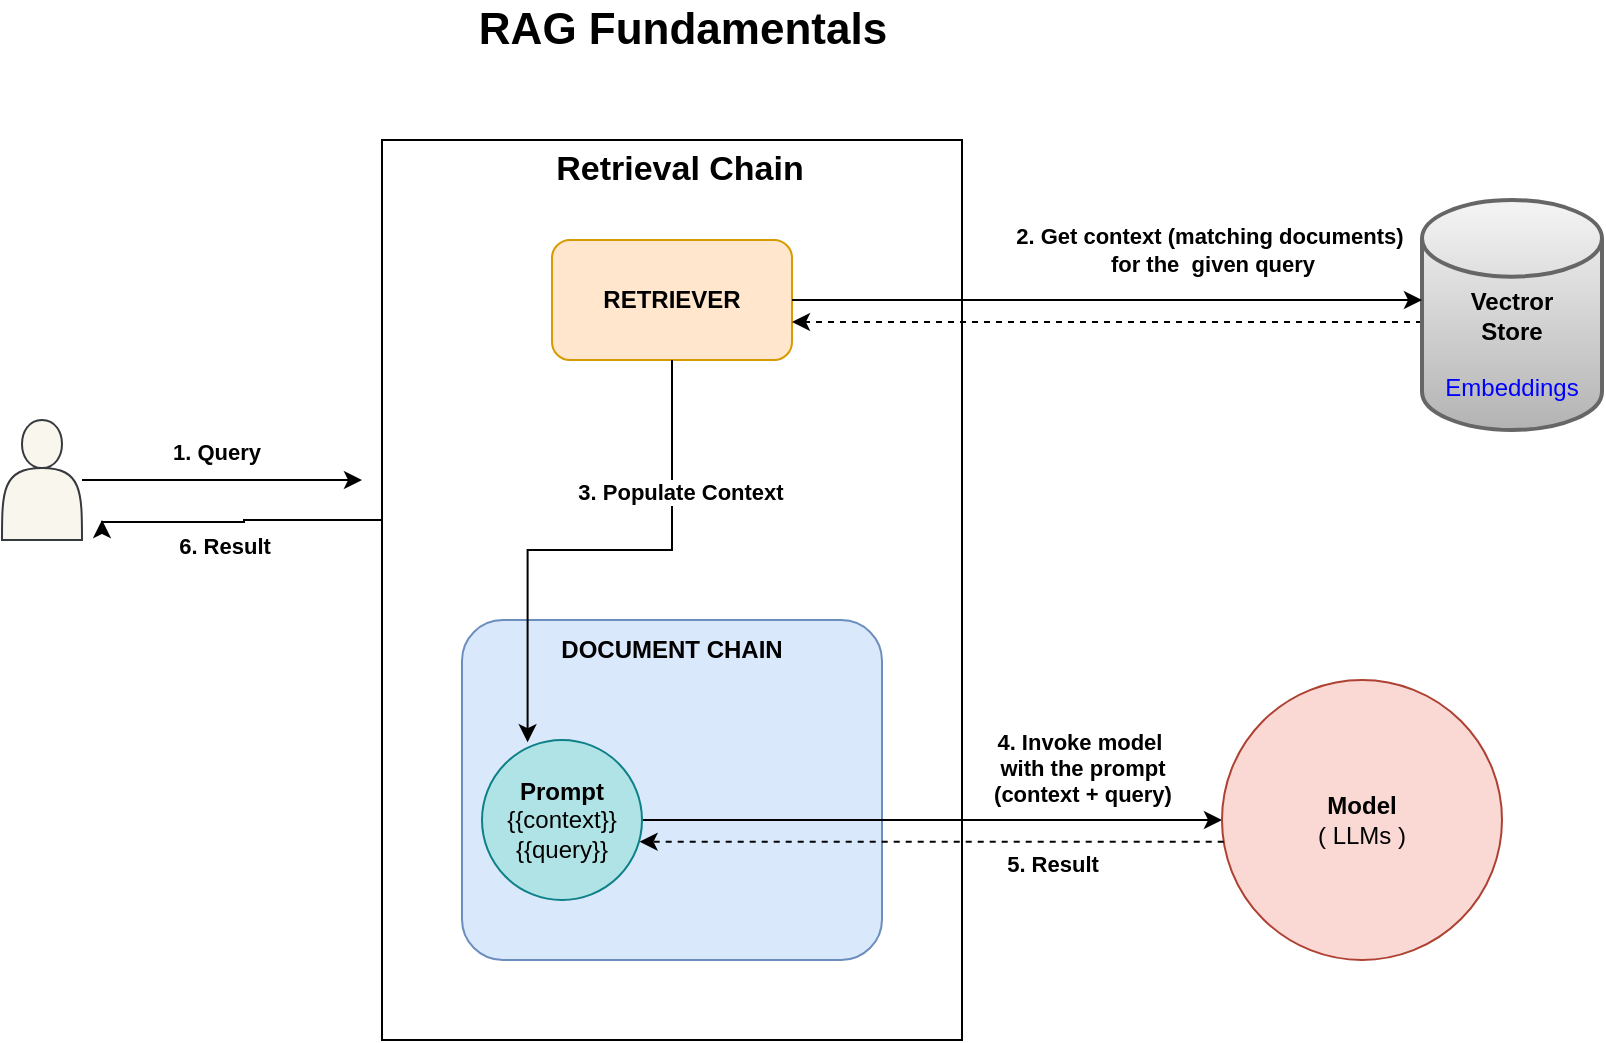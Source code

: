 <mxfile version="26.0.16">
  <diagram name="RAG Basics" id="F9nCUAy13USlokM8u2PG">
    <mxGraphModel dx="1151" dy="770" grid="1" gridSize="10" guides="1" tooltips="1" connect="1" arrows="1" fold="1" page="1" pageScale="1" pageWidth="850" pageHeight="1100" math="0" shadow="0">
      <root>
        <mxCell id="0" />
        <mxCell id="1" parent="0" />
        <mxCell id="v7QDHRKRP7UntffM9sf8-27" style="edgeStyle=orthogonalEdgeStyle;rounded=0;orthogonalLoop=1;jettySize=auto;html=1;" edge="1" parent="1" source="v7QDHRKRP7UntffM9sf8-1">
          <mxGeometry relative="1" as="geometry">
            <mxPoint x="110" y="280" as="targetPoint" />
            <Array as="points">
              <mxPoint x="181" y="280" />
              <mxPoint x="110" y="281" />
            </Array>
          </mxGeometry>
        </mxCell>
        <mxCell id="v7QDHRKRP7UntffM9sf8-28" value="&lt;b&gt;6. Result&lt;/b&gt;" style="edgeLabel;html=1;align=center;verticalAlign=middle;resizable=0;points=[];" vertex="1" connectable="0" parent="v7QDHRKRP7UntffM9sf8-27">
          <mxGeometry x="0.171" y="-1" relative="1" as="geometry">
            <mxPoint x="3" y="13" as="offset" />
          </mxGeometry>
        </mxCell>
        <mxCell id="v7QDHRKRP7UntffM9sf8-1" value="" style="rounded=0;whiteSpace=wrap;html=1;" vertex="1" parent="1">
          <mxGeometry x="250" y="90" width="290" height="450" as="geometry" />
        </mxCell>
        <mxCell id="v7QDHRKRP7UntffM9sf8-2" value="&lt;b&gt;Retrieval Chain&lt;/b&gt;" style="text;html=1;align=center;verticalAlign=middle;whiteSpace=wrap;rounded=0;fontSize=17;" vertex="1" parent="1">
          <mxGeometry x="335" y="90" width="127.5" height="30" as="geometry" />
        </mxCell>
        <mxCell id="v7QDHRKRP7UntffM9sf8-3" value="RETRIEVER" style="rounded=1;whiteSpace=wrap;html=1;fontStyle=1;fillColor=#ffe6cc;strokeColor=#d79b00;" vertex="1" parent="1">
          <mxGeometry x="335" y="140" width="120" height="60" as="geometry" />
        </mxCell>
        <mxCell id="v7QDHRKRP7UntffM9sf8-6" style="edgeStyle=orthogonalEdgeStyle;rounded=0;orthogonalLoop=1;jettySize=auto;html=1;" edge="1" parent="1" source="v7QDHRKRP7UntffM9sf8-5">
          <mxGeometry relative="1" as="geometry">
            <mxPoint x="240" y="260" as="targetPoint" />
          </mxGeometry>
        </mxCell>
        <mxCell id="v7QDHRKRP7UntffM9sf8-7" value="1. Query" style="edgeLabel;html=1;align=center;verticalAlign=middle;resizable=0;points=[];fontStyle=1" vertex="1" connectable="0" parent="v7QDHRKRP7UntffM9sf8-6">
          <mxGeometry x="-0.146" y="1" relative="1" as="geometry">
            <mxPoint x="7" y="-13" as="offset" />
          </mxGeometry>
        </mxCell>
        <mxCell id="v7QDHRKRP7UntffM9sf8-5" value="" style="shape=actor;whiteSpace=wrap;html=1;fillColor=#f9f7ed;strokeColor=#36393d;" vertex="1" parent="1">
          <mxGeometry x="60" y="230" width="40" height="60" as="geometry" />
        </mxCell>
        <mxCell id="v7QDHRKRP7UntffM9sf8-8" value="" style="rounded=1;whiteSpace=wrap;html=1;fontStyle=1;arcSize=12;fillColor=#dae8fc;strokeColor=#6c8ebf;" vertex="1" parent="1">
          <mxGeometry x="290" y="330" width="210" height="170" as="geometry" />
        </mxCell>
        <mxCell id="v7QDHRKRP7UntffM9sf8-11" style="edgeStyle=orthogonalEdgeStyle;rounded=0;orthogonalLoop=1;jettySize=auto;html=1;dashed=1;" edge="1" parent="1" source="v7QDHRKRP7UntffM9sf8-9" target="v7QDHRKRP7UntffM9sf8-3">
          <mxGeometry relative="1" as="geometry">
            <mxPoint x="500" y="180" as="targetPoint" />
            <Array as="points">
              <mxPoint x="750" y="181" />
              <mxPoint x="750" y="181" />
            </Array>
          </mxGeometry>
        </mxCell>
        <mxCell id="v7QDHRKRP7UntffM9sf8-9" value="Vectror&lt;div&gt;Store&lt;/div&gt;" style="strokeWidth=2;html=1;shape=mxgraph.flowchart.database;whiteSpace=wrap;fontStyle=1;fillColor=#f5f5f5;gradientColor=#b3b3b3;strokeColor=#666666;" vertex="1" parent="1">
          <mxGeometry x="770" y="120" width="90" height="115" as="geometry" />
        </mxCell>
        <mxCell id="v7QDHRKRP7UntffM9sf8-10" style="edgeStyle=orthogonalEdgeStyle;rounded=0;orthogonalLoop=1;jettySize=auto;html=1;" edge="1" parent="1" source="v7QDHRKRP7UntffM9sf8-3">
          <mxGeometry relative="1" as="geometry">
            <mxPoint x="770" y="170" as="targetPoint" />
            <Array as="points">
              <mxPoint x="760" y="170" />
            </Array>
          </mxGeometry>
        </mxCell>
        <mxCell id="v7QDHRKRP7UntffM9sf8-12" value="2. Get context (matching documents)&amp;nbsp;&lt;div&gt;for the&amp;nbsp;&amp;nbsp;&lt;span style=&quot;background-color: light-dark(#ffffff, var(--ge-dark-color, #121212)); color: light-dark(rgb(0, 0, 0), rgb(255, 255, 255));&quot;&gt;given query&lt;/span&gt;&lt;/div&gt;" style="edgeLabel;html=1;align=center;verticalAlign=middle;resizable=0;points=[];fontStyle=1" vertex="1" connectable="0" parent="v7QDHRKRP7UntffM9sf8-10">
          <mxGeometry x="0.311" y="3" relative="1" as="geometry">
            <mxPoint x="3" y="-22" as="offset" />
          </mxGeometry>
        </mxCell>
        <mxCell id="v7QDHRKRP7UntffM9sf8-19" style="edgeStyle=orthogonalEdgeStyle;rounded=0;orthogonalLoop=1;jettySize=auto;html=1;entryX=0;entryY=0.5;entryDx=0;entryDy=0;" edge="1" parent="1" source="v7QDHRKRP7UntffM9sf8-13" target="v7QDHRKRP7UntffM9sf8-18">
          <mxGeometry relative="1" as="geometry" />
        </mxCell>
        <mxCell id="v7QDHRKRP7UntffM9sf8-20" value="4. Invoke model&amp;nbsp;&lt;div&gt;with the prompt&lt;br&gt;(context + query)&lt;/div&gt;" style="edgeLabel;html=1;align=center;verticalAlign=middle;resizable=0;points=[];fontStyle=1" vertex="1" connectable="0" parent="v7QDHRKRP7UntffM9sf8-19">
          <mxGeometry x="-0.604" relative="1" as="geometry">
            <mxPoint x="162" y="-26" as="offset" />
          </mxGeometry>
        </mxCell>
        <mxCell id="v7QDHRKRP7UntffM9sf8-13" value="&lt;b&gt;Prompt&lt;/b&gt;&lt;div&gt;{{context}}&lt;/div&gt;&lt;div&gt;{{query}}&lt;/div&gt;" style="ellipse;whiteSpace=wrap;html=1;fillColor=#b0e3e6;strokeColor=#0e8088;" vertex="1" parent="1">
          <mxGeometry x="300" y="390" width="80" height="80" as="geometry" />
        </mxCell>
        <mxCell id="v7QDHRKRP7UntffM9sf8-14" value="&lt;b&gt;DOCUMENT&amp;nbsp;&lt;/b&gt;&lt;b style=&quot;background-color: transparent; color: light-dark(rgb(0, 0, 0), rgb(255, 255, 255));&quot;&gt;CHAIN&lt;/b&gt;" style="text;html=1;align=center;verticalAlign=middle;whiteSpace=wrap;rounded=0;" vertex="1" parent="1">
          <mxGeometry x="365" y="330" width="60" height="30" as="geometry" />
        </mxCell>
        <mxCell id="v7QDHRKRP7UntffM9sf8-16" style="edgeStyle=orthogonalEdgeStyle;rounded=0;orthogonalLoop=1;jettySize=auto;html=1;entryX=0.285;entryY=0.014;entryDx=0;entryDy=0;entryPerimeter=0;" edge="1" parent="1" source="v7QDHRKRP7UntffM9sf8-3" target="v7QDHRKRP7UntffM9sf8-13">
          <mxGeometry relative="1" as="geometry" />
        </mxCell>
        <mxCell id="v7QDHRKRP7UntffM9sf8-17" value="&lt;b&gt;3. Populate Context&lt;/b&gt;" style="edgeLabel;html=1;align=center;verticalAlign=middle;resizable=0;points=[];" vertex="1" connectable="0" parent="v7QDHRKRP7UntffM9sf8-16">
          <mxGeometry x="-0.5" y="4" relative="1" as="geometry">
            <mxPoint as="offset" />
          </mxGeometry>
        </mxCell>
        <mxCell id="v7QDHRKRP7UntffM9sf8-18" value="&lt;b&gt;Model&lt;/b&gt;&lt;br&gt;( LLMs )" style="ellipse;whiteSpace=wrap;html=1;aspect=fixed;fillColor=#fad9d5;strokeColor=#ae4132;" vertex="1" parent="1">
          <mxGeometry x="670" y="360" width="140" height="140" as="geometry" />
        </mxCell>
        <mxCell id="v7QDHRKRP7UntffM9sf8-21" style="edgeStyle=orthogonalEdgeStyle;rounded=0;orthogonalLoop=1;jettySize=auto;html=1;entryX=0.985;entryY=0.636;entryDx=0;entryDy=0;entryPerimeter=0;dashed=1;" edge="1" parent="1" source="v7QDHRKRP7UntffM9sf8-18" target="v7QDHRKRP7UntffM9sf8-13">
          <mxGeometry relative="1" as="geometry">
            <Array as="points">
              <mxPoint x="525" y="440" />
            </Array>
          </mxGeometry>
        </mxCell>
        <mxCell id="v7QDHRKRP7UntffM9sf8-26" value="&lt;b&gt;5. Result&lt;/b&gt;" style="edgeLabel;html=1;align=center;verticalAlign=middle;resizable=0;points=[];" vertex="1" connectable="0" parent="v7QDHRKRP7UntffM9sf8-21">
          <mxGeometry x="-0.406" relative="1" as="geometry">
            <mxPoint y="11" as="offset" />
          </mxGeometry>
        </mxCell>
        <mxCell id="v7QDHRKRP7UntffM9sf8-29" value="RAG Fundamentals" style="text;html=1;align=center;verticalAlign=middle;whiteSpace=wrap;rounded=0;fontStyle=1;fontSize=22;" vertex="1" parent="1">
          <mxGeometry x="258" y="20" width="285" height="30" as="geometry" />
        </mxCell>
        <mxCell id="v7QDHRKRP7UntffM9sf8-30" value="Embeddings" style="text;html=1;align=center;verticalAlign=middle;whiteSpace=wrap;rounded=0;fontColor=#0000FF;" vertex="1" parent="1">
          <mxGeometry x="785" y="199" width="60" height="30" as="geometry" />
        </mxCell>
      </root>
    </mxGraphModel>
  </diagram>
</mxfile>
